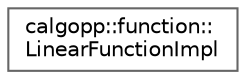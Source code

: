 digraph "Graphical Class Hierarchy"
{
 // LATEX_PDF_SIZE
  bgcolor="transparent";
  edge [fontname=Helvetica,fontsize=10,labelfontname=Helvetica,labelfontsize=10];
  node [fontname=Helvetica,fontsize=10,shape=box,height=0.2,width=0.4];
  rankdir="LR";
  Node0 [label="calgopp::function::\lLinearFunctionImpl",height=0.2,width=0.4,color="grey40", fillcolor="white", style="filled",URL="$structcalgopp_1_1function_1_1LinearFunctionImpl.html",tooltip=" "];
}
